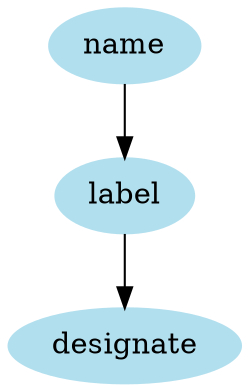 digraph unix {
	node [color=lightblue2 style=filled]
	size="6,6"
	name -> label
	label -> designate
}
